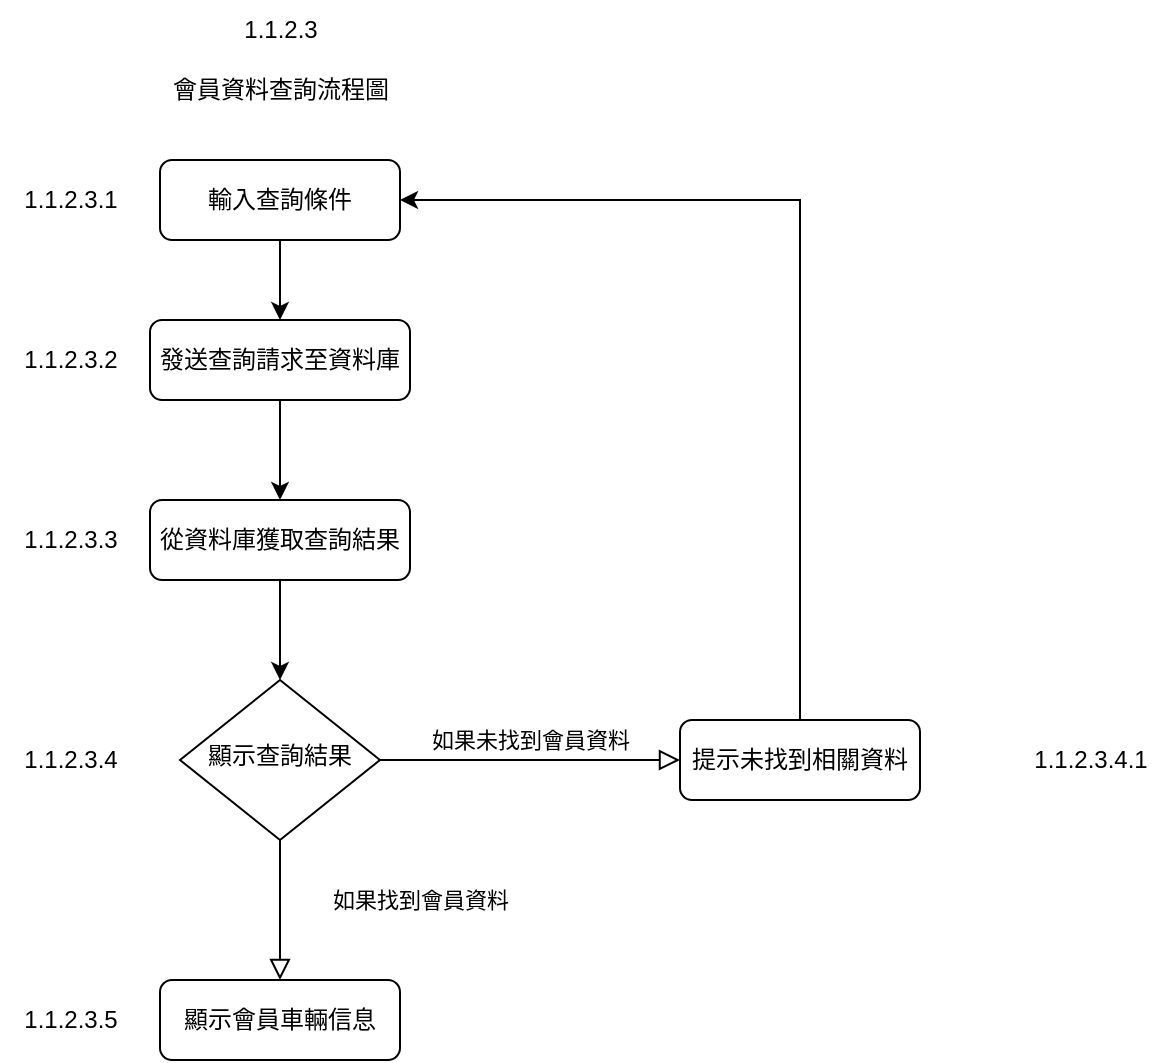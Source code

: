 <mxfile version="24.8.6">
  <diagram name="Page-1" id="2rgCTR_DpJFMc1sohSk6">
    <mxGraphModel dx="1434" dy="782" grid="1" gridSize="10" guides="1" tooltips="1" connect="1" arrows="1" fold="1" page="1" pageScale="1" pageWidth="827" pageHeight="1169" math="0" shadow="0">
      <root>
        <mxCell id="0" />
        <mxCell id="1" parent="0" />
        <mxCell id="zDXE29svOqthmPus57YP-1" value="" style="edgeStyle=orthogonalEdgeStyle;rounded=0;orthogonalLoop=1;jettySize=auto;html=1;" parent="1" source="zDXE29svOqthmPus57YP-2" target="zDXE29svOqthmPus57YP-10" edge="1">
          <mxGeometry relative="1" as="geometry" />
        </mxCell>
        <mxCell id="zDXE29svOqthmPus57YP-2" value="輸入查詢條件" style="rounded=1;whiteSpace=wrap;html=1;fontSize=12;glass=0;strokeWidth=1;shadow=0;" parent="1" vertex="1">
          <mxGeometry x="160" y="130" width="120" height="40" as="geometry" />
        </mxCell>
        <mxCell id="zDXE29svOqthmPus57YP-3" value="如果未找到會員資料" style="edgeStyle=orthogonalEdgeStyle;rounded=0;html=1;jettySize=auto;orthogonalLoop=1;fontSize=11;endArrow=block;endFill=0;endSize=8;strokeWidth=1;shadow=0;labelBackgroundColor=none;" parent="1" source="zDXE29svOqthmPus57YP-4" target="zDXE29svOqthmPus57YP-6" edge="1">
          <mxGeometry y="10" relative="1" as="geometry">
            <mxPoint as="offset" />
          </mxGeometry>
        </mxCell>
        <mxCell id="zDXE29svOqthmPus57YP-4" value="顯示查詢結果" style="rhombus;whiteSpace=wrap;html=1;shadow=0;fontFamily=Helvetica;fontSize=12;align=center;strokeWidth=1;spacing=6;spacingTop=-4;" parent="1" vertex="1">
          <mxGeometry x="170" y="390" width="100" height="80" as="geometry" />
        </mxCell>
        <mxCell id="zDXE29svOqthmPus57YP-5" style="edgeStyle=orthogonalEdgeStyle;rounded=0;orthogonalLoop=1;jettySize=auto;html=1;exitX=0.5;exitY=0;exitDx=0;exitDy=0;entryX=1;entryY=0.5;entryDx=0;entryDy=0;" parent="1" source="zDXE29svOqthmPus57YP-6" target="zDXE29svOqthmPus57YP-2" edge="1">
          <mxGeometry relative="1" as="geometry" />
        </mxCell>
        <mxCell id="zDXE29svOqthmPus57YP-6" value="提示未找到相關資料" style="rounded=1;whiteSpace=wrap;html=1;fontSize=12;glass=0;strokeWidth=1;shadow=0;" parent="1" vertex="1">
          <mxGeometry x="420" y="410" width="120" height="40" as="geometry" />
        </mxCell>
        <mxCell id="zDXE29svOqthmPus57YP-7" value="顯示會員車輛信息" style="rounded=1;whiteSpace=wrap;html=1;fontSize=12;glass=0;strokeWidth=1;shadow=0;" parent="1" vertex="1">
          <mxGeometry x="160" y="540" width="120" height="40" as="geometry" />
        </mxCell>
        <mxCell id="zDXE29svOqthmPus57YP-8" value="會員資料查詢流程圖" style="text;html=1;align=center;verticalAlign=middle;resizable=0;points=[];autosize=1;strokeColor=none;fillColor=none;" parent="1" vertex="1">
          <mxGeometry x="155" y="80" width="130" height="30" as="geometry" />
        </mxCell>
        <mxCell id="zDXE29svOqthmPus57YP-9" value="" style="edgeStyle=orthogonalEdgeStyle;rounded=0;orthogonalLoop=1;jettySize=auto;html=1;" parent="1" source="zDXE29svOqthmPus57YP-10" target="zDXE29svOqthmPus57YP-12" edge="1">
          <mxGeometry relative="1" as="geometry" />
        </mxCell>
        <mxCell id="zDXE29svOqthmPus57YP-10" value="發送查詢請求至資料庫" style="rounded=1;whiteSpace=wrap;html=1;fontSize=12;glass=0;strokeWidth=1;shadow=0;" parent="1" vertex="1">
          <mxGeometry x="155" y="210" width="130" height="40" as="geometry" />
        </mxCell>
        <mxCell id="zDXE29svOqthmPus57YP-11" value="" style="edgeStyle=orthogonalEdgeStyle;rounded=0;orthogonalLoop=1;jettySize=auto;html=1;" parent="1" source="zDXE29svOqthmPus57YP-12" target="zDXE29svOqthmPus57YP-4" edge="1">
          <mxGeometry relative="1" as="geometry" />
        </mxCell>
        <mxCell id="zDXE29svOqthmPus57YP-12" value="從資料庫獲取查詢結果" style="rounded=1;whiteSpace=wrap;html=1;fontSize=12;glass=0;strokeWidth=1;shadow=0;" parent="1" vertex="1">
          <mxGeometry x="155" y="300" width="130" height="40" as="geometry" />
        </mxCell>
        <mxCell id="zDXE29svOqthmPus57YP-13" value="如果&lt;span style=&quot;background-color: initial;&quot;&gt;找到會員資料&lt;/span&gt;" style="edgeStyle=orthogonalEdgeStyle;rounded=0;html=1;jettySize=auto;orthogonalLoop=1;fontSize=11;endArrow=block;endFill=0;endSize=8;strokeWidth=1;shadow=0;labelBackgroundColor=none;exitX=0.5;exitY=1;exitDx=0;exitDy=0;entryX=0.5;entryY=0;entryDx=0;entryDy=0;" parent="1" source="zDXE29svOqthmPus57YP-4" target="zDXE29svOqthmPus57YP-7" edge="1">
          <mxGeometry x="-0.143" y="70" relative="1" as="geometry">
            <mxPoint as="offset" />
            <mxPoint x="280" y="440" as="sourcePoint" />
            <mxPoint x="430" y="440" as="targetPoint" />
          </mxGeometry>
        </mxCell>
        <mxCell id="ihE1ICfcuozQTeQbZckT-1" value="1.1.2.3" style="text;html=1;align=center;verticalAlign=middle;resizable=0;points=[];autosize=1;strokeColor=none;fillColor=none;" vertex="1" parent="1">
          <mxGeometry x="190" y="50" width="60" height="30" as="geometry" />
        </mxCell>
        <mxCell id="ihE1ICfcuozQTeQbZckT-2" value="1.1.2.3.1" style="text;html=1;align=center;verticalAlign=middle;resizable=0;points=[];autosize=1;strokeColor=none;fillColor=none;" vertex="1" parent="1">
          <mxGeometry x="80" y="135" width="70" height="30" as="geometry" />
        </mxCell>
        <mxCell id="ihE1ICfcuozQTeQbZckT-3" value="1.1.2.3.2" style="text;html=1;align=center;verticalAlign=middle;resizable=0;points=[];autosize=1;strokeColor=none;fillColor=none;" vertex="1" parent="1">
          <mxGeometry x="80" y="215" width="70" height="30" as="geometry" />
        </mxCell>
        <mxCell id="ihE1ICfcuozQTeQbZckT-4" value="1.1.2.3.3" style="text;html=1;align=center;verticalAlign=middle;resizable=0;points=[];autosize=1;strokeColor=none;fillColor=none;" vertex="1" parent="1">
          <mxGeometry x="80" y="305" width="70" height="30" as="geometry" />
        </mxCell>
        <mxCell id="ihE1ICfcuozQTeQbZckT-5" value="1.1.2.3.4" style="text;html=1;align=center;verticalAlign=middle;resizable=0;points=[];autosize=1;strokeColor=none;fillColor=none;" vertex="1" parent="1">
          <mxGeometry x="80" y="415" width="70" height="30" as="geometry" />
        </mxCell>
        <mxCell id="ihE1ICfcuozQTeQbZckT-6" value="1.1.2.3.5" style="text;html=1;align=center;verticalAlign=middle;resizable=0;points=[];autosize=1;strokeColor=none;fillColor=none;" vertex="1" parent="1">
          <mxGeometry x="80" y="545" width="70" height="30" as="geometry" />
        </mxCell>
        <mxCell id="ihE1ICfcuozQTeQbZckT-7" value="1.1.2.3.4.1" style="text;html=1;align=center;verticalAlign=middle;resizable=0;points=[];autosize=1;strokeColor=none;fillColor=none;" vertex="1" parent="1">
          <mxGeometry x="585" y="415" width="80" height="30" as="geometry" />
        </mxCell>
      </root>
    </mxGraphModel>
  </diagram>
</mxfile>
